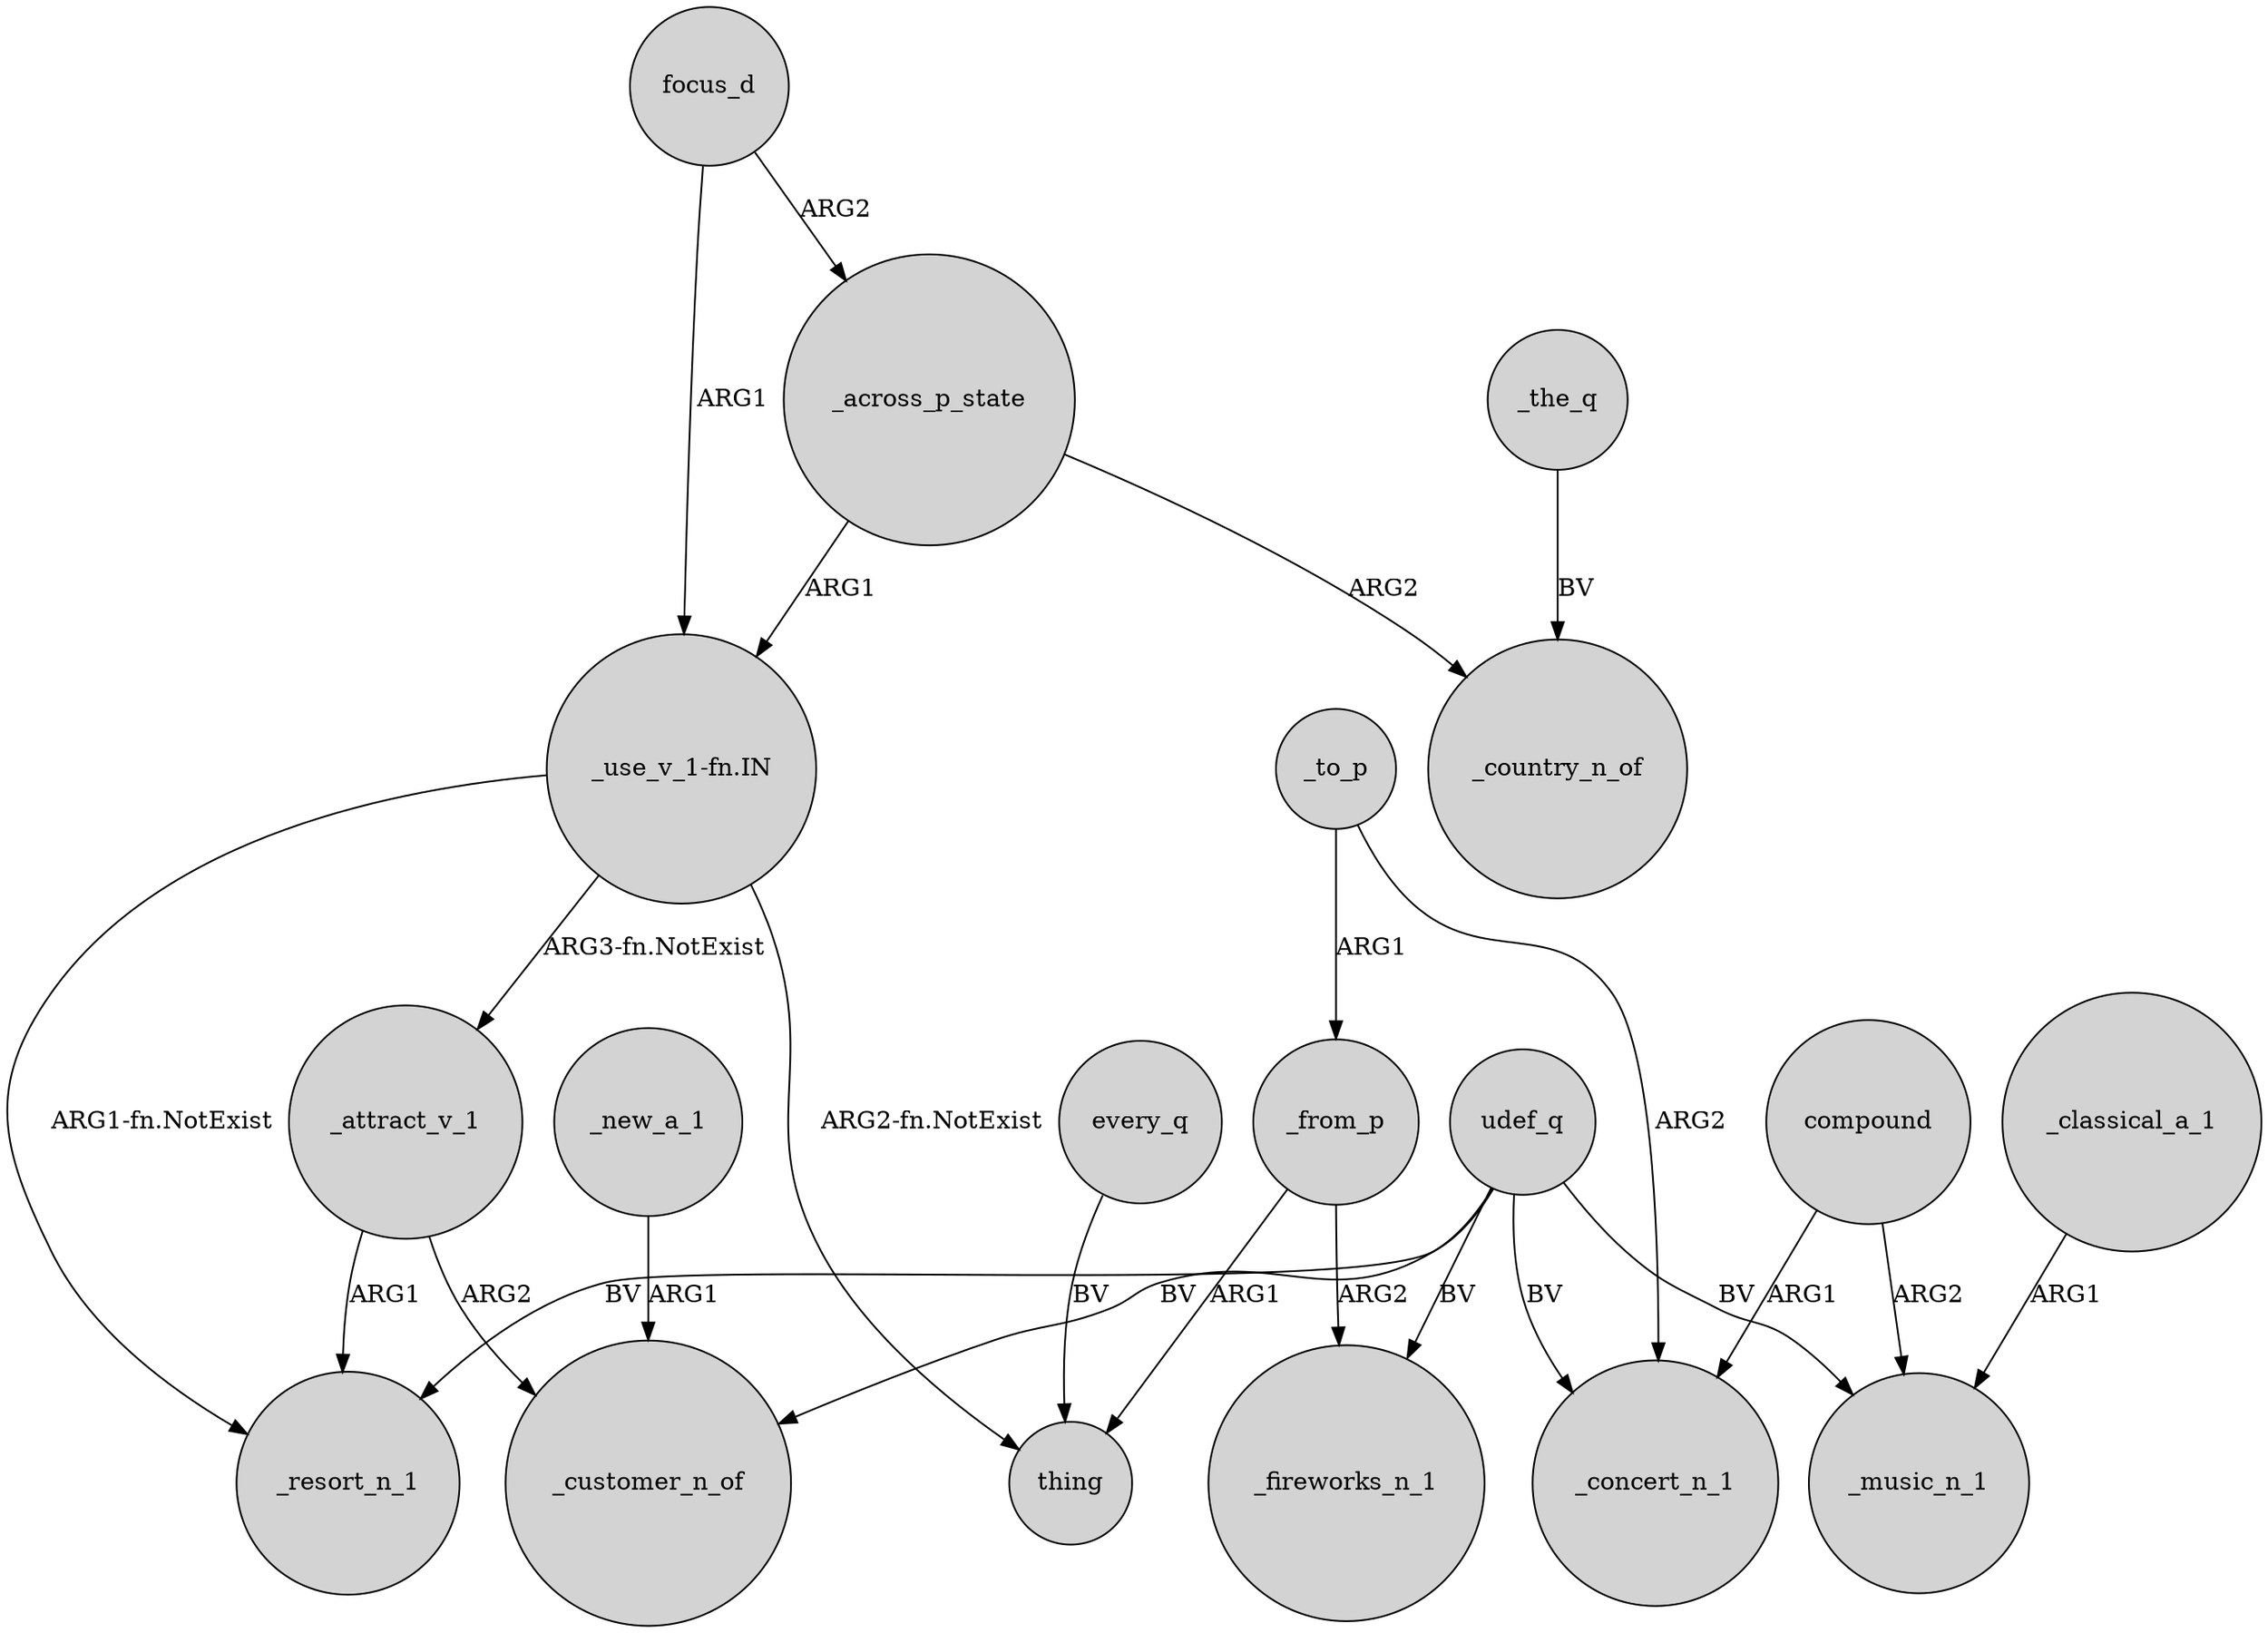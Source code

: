 digraph {
	node [shape=circle style=filled]
	udef_q -> _resort_n_1 [label=BV]
	_attract_v_1 -> _customer_n_of [label=ARG2]
	every_q -> thing [label=BV]
	focus_d -> _across_p_state [label=ARG2]
	compound -> _concert_n_1 [label=ARG1]
	_new_a_1 -> _customer_n_of [label=ARG1]
	_the_q -> _country_n_of [label=BV]
	_to_p -> _concert_n_1 [label=ARG2]
	_from_p -> _fireworks_n_1 [label=ARG2]
	_across_p_state -> "_use_v_1-fn.IN" [label=ARG1]
	"_use_v_1-fn.IN" -> _resort_n_1 [label="ARG1-fn.NotExist"]
	focus_d -> "_use_v_1-fn.IN" [label=ARG1]
	udef_q -> _fireworks_n_1 [label=BV]
	compound -> _music_n_1 [label=ARG2]
	udef_q -> _customer_n_of [label=BV]
	_classical_a_1 -> _music_n_1 [label=ARG1]
	_to_p -> _from_p [label=ARG1]
	_from_p -> thing [label=ARG1]
	udef_q -> _concert_n_1 [label=BV]
	"_use_v_1-fn.IN" -> _attract_v_1 [label="ARG3-fn.NotExist"]
	_attract_v_1 -> _resort_n_1 [label=ARG1]
	"_use_v_1-fn.IN" -> thing [label="ARG2-fn.NotExist"]
	udef_q -> _music_n_1 [label=BV]
	_across_p_state -> _country_n_of [label=ARG2]
}
